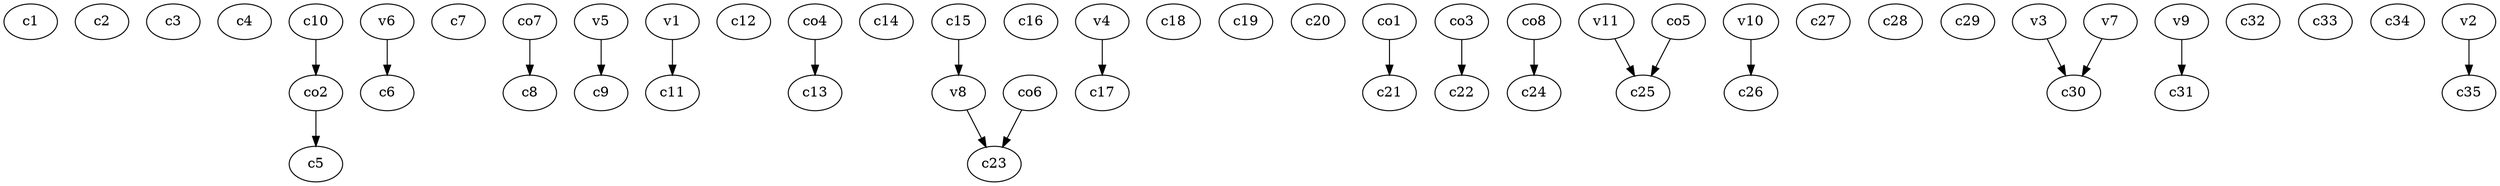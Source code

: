 strict digraph  {
c1;
c2;
c3;
c4;
c5;
c6;
c7;
c8;
c9;
c10;
c11;
c12;
c13;
c14;
c15;
c16;
c17;
c18;
c19;
c20;
c21;
c22;
c23;
c24;
c25;
c26;
c27;
c28;
c29;
c30;
c31;
c32;
c33;
c34;
c35;
v1;
v2;
v3;
v4;
v5;
v6;
v7;
v8;
v9;
v10;
v11;
co1;
co2;
co3;
co4;
co5;
co6;
co7;
co8;
c10 -> co2  [weight=1];
c15 -> v8  [weight=1];
v1 -> c11  [weight=1];
v2 -> c35  [weight=1];
v3 -> c30  [weight=1];
v4 -> c17  [weight=1];
v5 -> c9  [weight=1];
v6 -> c6  [weight=1];
v7 -> c30  [weight=1];
v8 -> c23  [weight=1];
v9 -> c31  [weight=1];
v10 -> c26  [weight=1];
v11 -> c25  [weight=1];
co1 -> c21  [weight=1];
co2 -> c5  [weight=1];
co3 -> c22  [weight=1];
co4 -> c13  [weight=1];
co5 -> c25  [weight=1];
co6 -> c23  [weight=1];
co7 -> c8  [weight=1];
co8 -> c24  [weight=1];
}
